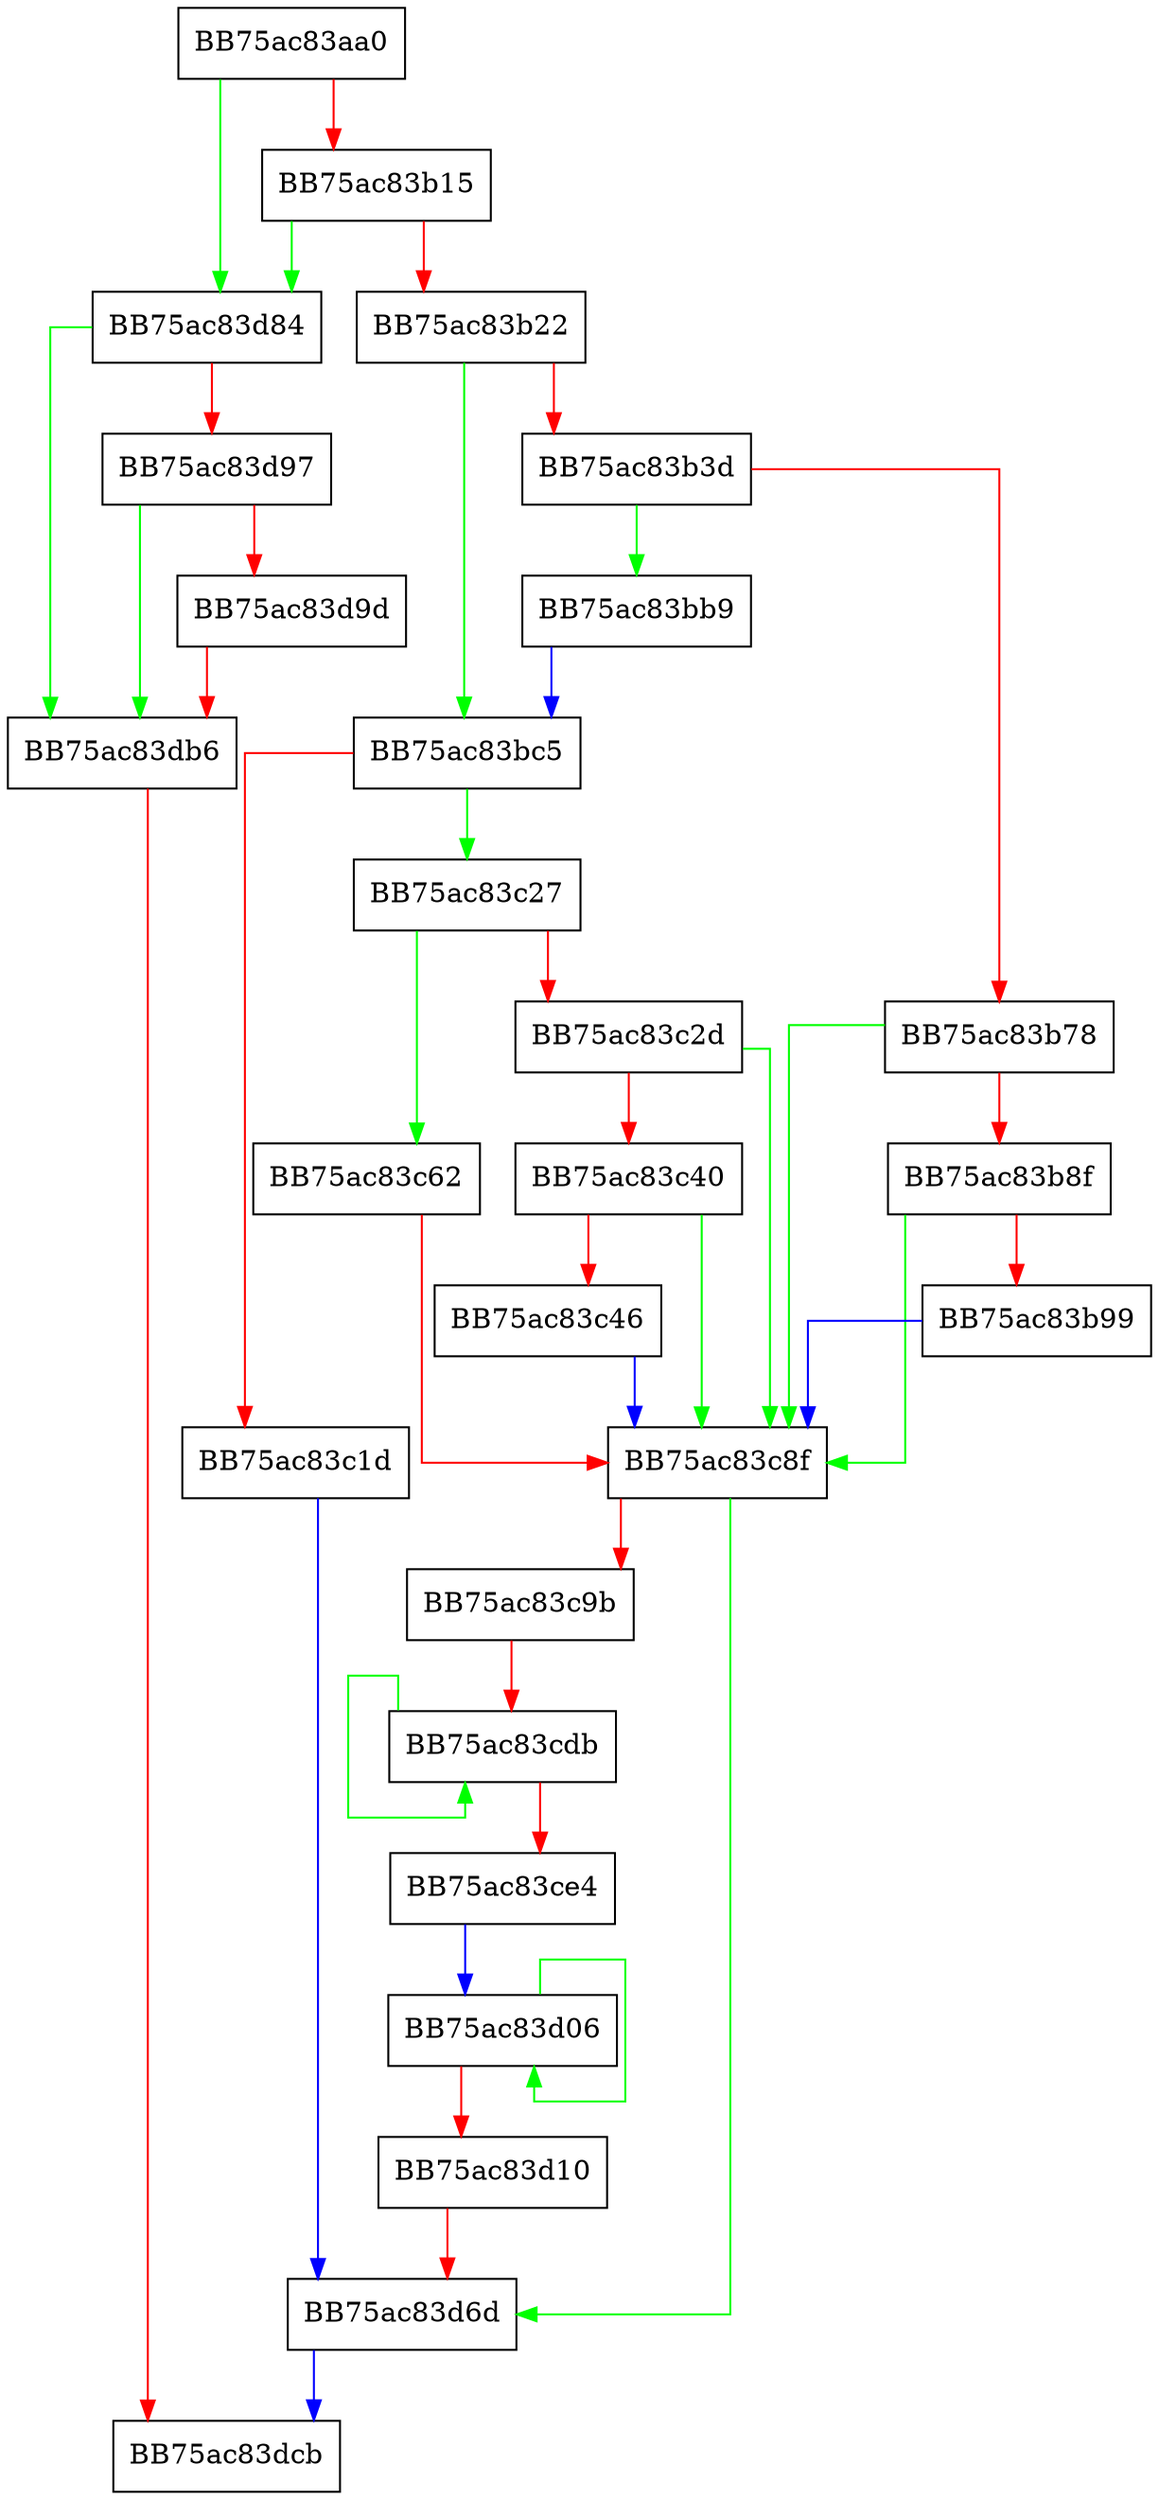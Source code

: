 digraph FixSettingsName {
  node [shape="box"];
  graph [splines=ortho];
  BB75ac83aa0 -> BB75ac83d84 [color="green"];
  BB75ac83aa0 -> BB75ac83b15 [color="red"];
  BB75ac83b15 -> BB75ac83d84 [color="green"];
  BB75ac83b15 -> BB75ac83b22 [color="red"];
  BB75ac83b22 -> BB75ac83bc5 [color="green"];
  BB75ac83b22 -> BB75ac83b3d [color="red"];
  BB75ac83b3d -> BB75ac83bb9 [color="green"];
  BB75ac83b3d -> BB75ac83b78 [color="red"];
  BB75ac83b78 -> BB75ac83c8f [color="green"];
  BB75ac83b78 -> BB75ac83b8f [color="red"];
  BB75ac83b8f -> BB75ac83c8f [color="green"];
  BB75ac83b8f -> BB75ac83b99 [color="red"];
  BB75ac83b99 -> BB75ac83c8f [color="blue"];
  BB75ac83bb9 -> BB75ac83bc5 [color="blue"];
  BB75ac83bc5 -> BB75ac83c27 [color="green"];
  BB75ac83bc5 -> BB75ac83c1d [color="red"];
  BB75ac83c1d -> BB75ac83d6d [color="blue"];
  BB75ac83c27 -> BB75ac83c62 [color="green"];
  BB75ac83c27 -> BB75ac83c2d [color="red"];
  BB75ac83c2d -> BB75ac83c8f [color="green"];
  BB75ac83c2d -> BB75ac83c40 [color="red"];
  BB75ac83c40 -> BB75ac83c8f [color="green"];
  BB75ac83c40 -> BB75ac83c46 [color="red"];
  BB75ac83c46 -> BB75ac83c8f [color="blue"];
  BB75ac83c62 -> BB75ac83c8f [color="red"];
  BB75ac83c8f -> BB75ac83d6d [color="green"];
  BB75ac83c8f -> BB75ac83c9b [color="red"];
  BB75ac83c9b -> BB75ac83cdb [color="red"];
  BB75ac83cdb -> BB75ac83cdb [color="green"];
  BB75ac83cdb -> BB75ac83ce4 [color="red"];
  BB75ac83ce4 -> BB75ac83d06 [color="blue"];
  BB75ac83d06 -> BB75ac83d06 [color="green"];
  BB75ac83d06 -> BB75ac83d10 [color="red"];
  BB75ac83d10 -> BB75ac83d6d [color="red"];
  BB75ac83d6d -> BB75ac83dcb [color="blue"];
  BB75ac83d84 -> BB75ac83db6 [color="green"];
  BB75ac83d84 -> BB75ac83d97 [color="red"];
  BB75ac83d97 -> BB75ac83db6 [color="green"];
  BB75ac83d97 -> BB75ac83d9d [color="red"];
  BB75ac83d9d -> BB75ac83db6 [color="red"];
  BB75ac83db6 -> BB75ac83dcb [color="red"];
}